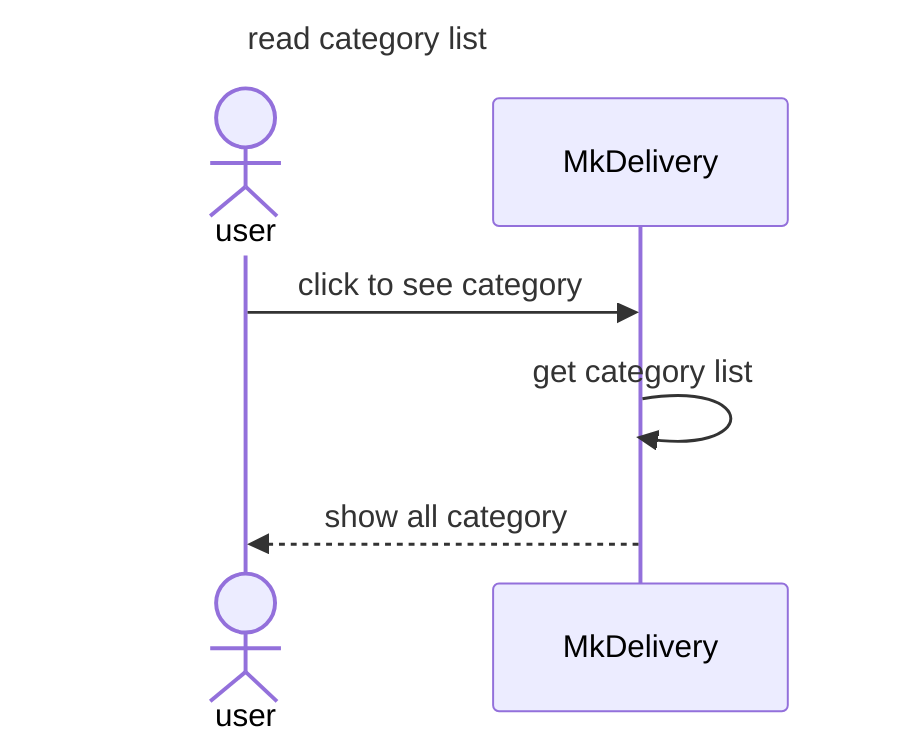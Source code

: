 sequenceDiagram
    title read category list
    actor user
    participant MkDelivery

    user ->> MkDelivery: click to see category
    MkDelivery ->> MkDelivery:get category list
    MkDelivery -->> user: show all category